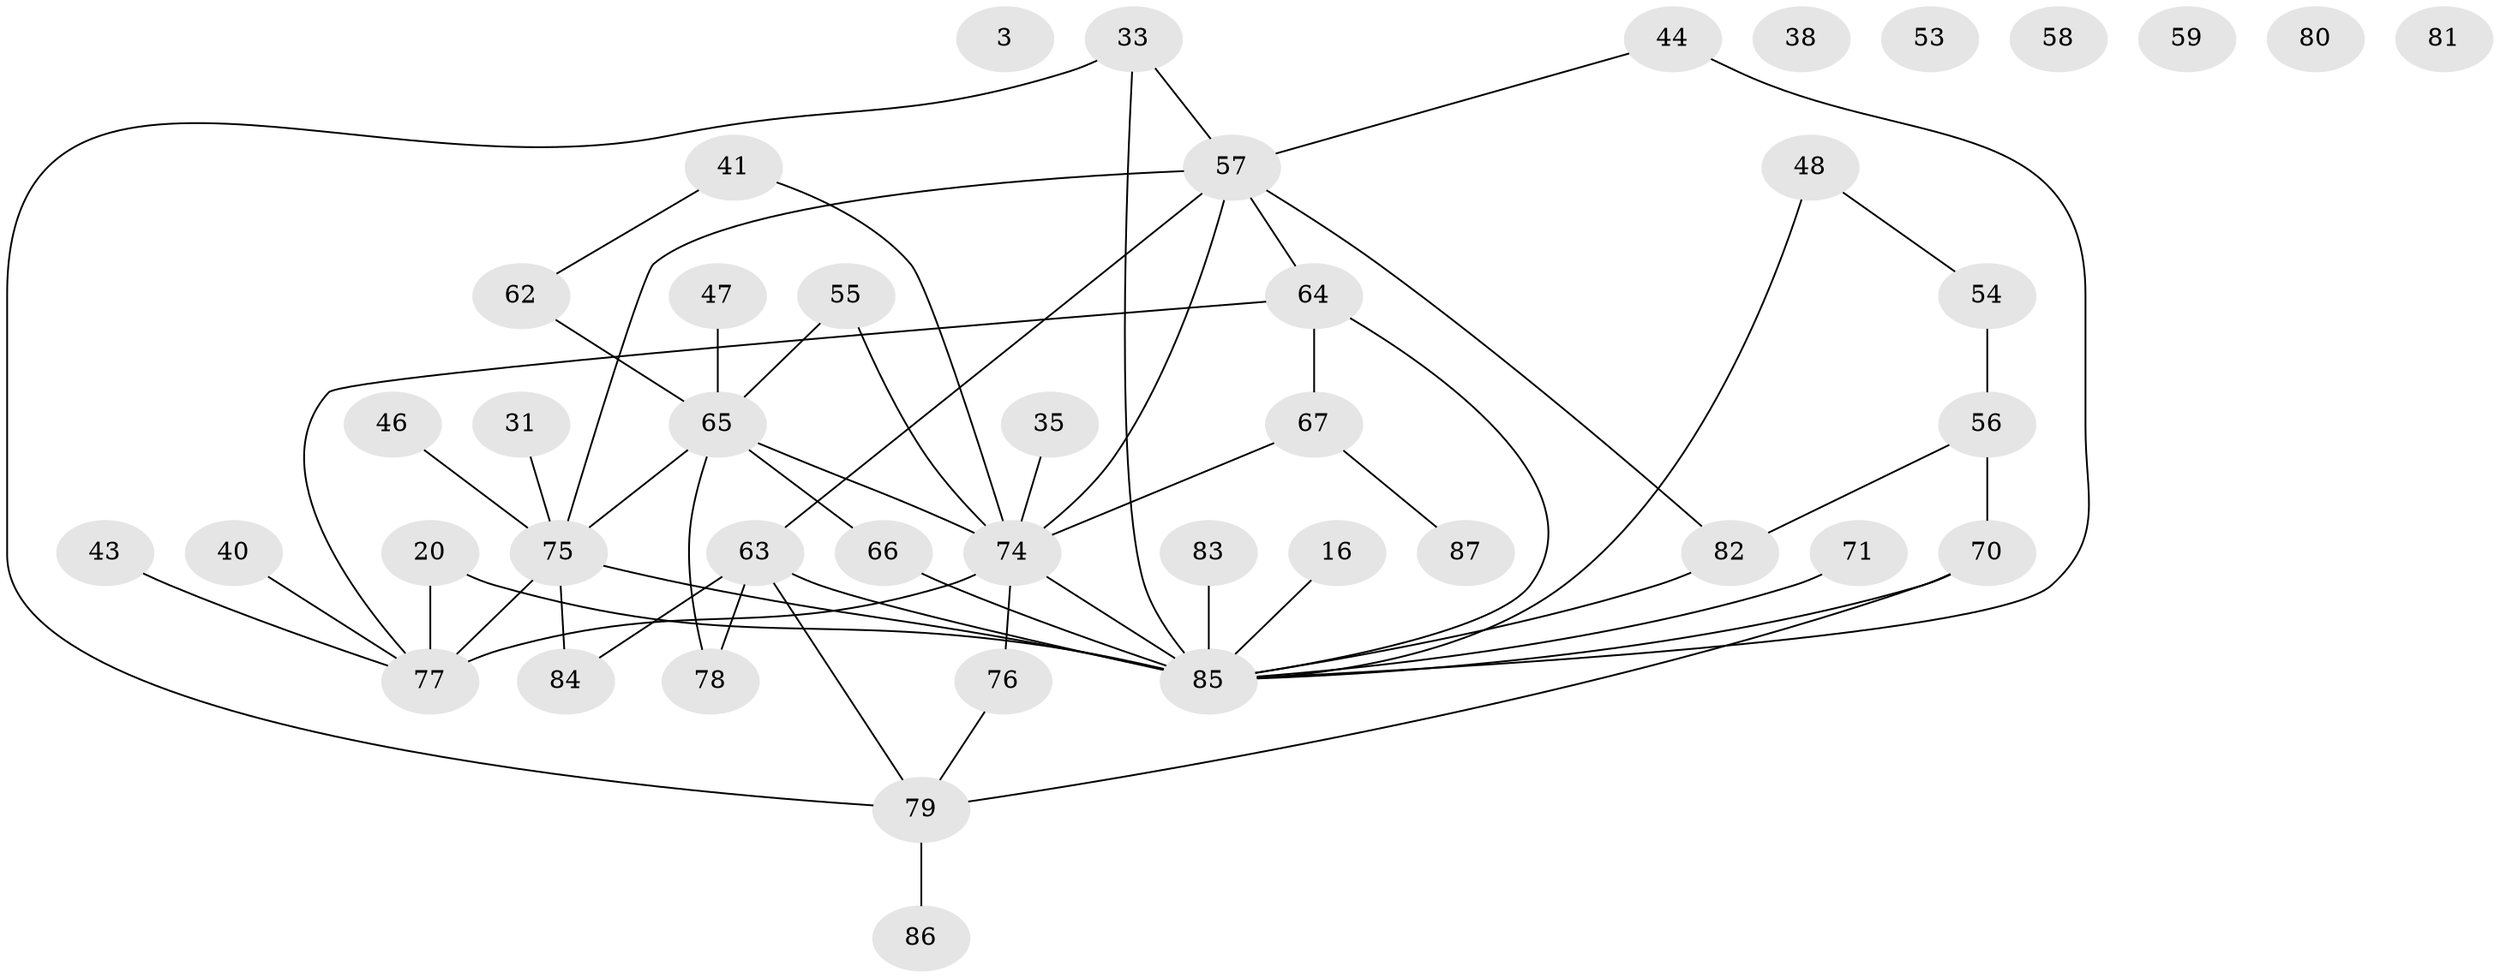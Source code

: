 // original degree distribution, {2: 0.27586206896551724, 1: 0.14942528735632185, 0: 0.08045977011494253, 3: 0.20689655172413793, 5: 0.09195402298850575, 4: 0.14942528735632185, 7: 0.034482758620689655, 8: 0.011494252873563218}
// Generated by graph-tools (version 1.1) at 2025/40/03/09/25 04:40:23]
// undirected, 43 vertices, 56 edges
graph export_dot {
graph [start="1"]
  node [color=gray90,style=filled];
  3;
  16;
  20;
  31;
  33;
  35;
  38;
  40 [super="+28"];
  41;
  43;
  44;
  46;
  47;
  48;
  53;
  54;
  55 [super="+30"];
  56 [super="+25"];
  57 [super="+39"];
  58;
  59;
  62;
  63;
  64 [super="+29"];
  65 [super="+42"];
  66;
  67 [super="+36"];
  70 [super="+7+10"];
  71;
  74 [super="+51+60+72"];
  75 [super="+23+32"];
  76;
  77 [super="+18+26+73"];
  78;
  79 [super="+9"];
  80;
  81;
  82 [super="+61"];
  83;
  84;
  85 [super="+49+69"];
  86 [super="+37"];
  87;
  16 -- 85;
  20 -- 85;
  20 -- 77;
  31 -- 75;
  33 -- 57;
  33 -- 79;
  33 -- 85;
  35 -- 74;
  40 -- 77;
  41 -- 62;
  41 -- 74;
  43 -- 77;
  44 -- 57;
  44 -- 85;
  46 -- 75;
  47 -- 65;
  48 -- 54;
  48 -- 85;
  54 -- 56;
  55 -- 65 [weight=2];
  55 -- 74 [weight=2];
  56 -- 82;
  56 -- 70 [weight=2];
  57 -- 75 [weight=2];
  57 -- 64;
  57 -- 63 [weight=2];
  57 -- 74 [weight=2];
  57 -- 82;
  62 -- 65;
  63 -- 78;
  63 -- 79 [weight=2];
  63 -- 84;
  63 -- 85;
  64 -- 67;
  64 -- 77;
  64 -- 85;
  65 -- 66;
  65 -- 78;
  65 -- 74 [weight=2];
  65 -- 75;
  66 -- 85;
  67 -- 87;
  67 -- 74 [weight=2];
  70 -- 79 [weight=2];
  70 -- 85 [weight=4];
  71 -- 85;
  74 -- 77 [weight=2];
  74 -- 85 [weight=4];
  74 -- 76;
  75 -- 77;
  75 -- 85 [weight=2];
  75 -- 84;
  76 -- 79;
  79 -- 86;
  82 -- 85;
  83 -- 85;
}
